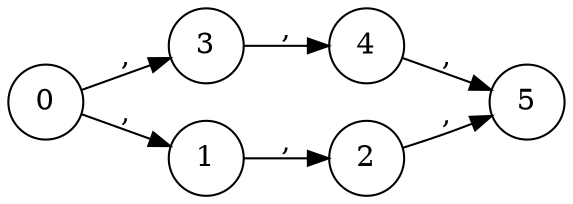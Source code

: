 // resultado
digraph NFA {
	graph [rankdir=LR]
	0 [shape=circle]
	3 [shape=circle]
	0 -> 3 [label=","]
	0 [shape=circle]
	1 [shape=circle]
	0 -> 1 [label=","]
	1 [shape=circle]
	2 [shape=circle]
	1 -> 2 [label=","]
	5 [shape=doublecircle]
	2 [shape=circle]
	5 [shape=circle]
	2 -> 5 [label=","]
	3 [shape=circle]
	4 [shape=circle]
	3 -> 4 [label=","]
	5 [shape=doublecircle]
	4 [shape=circle]
	5 [shape=circle]
	4 -> 5 [label=","]
}
